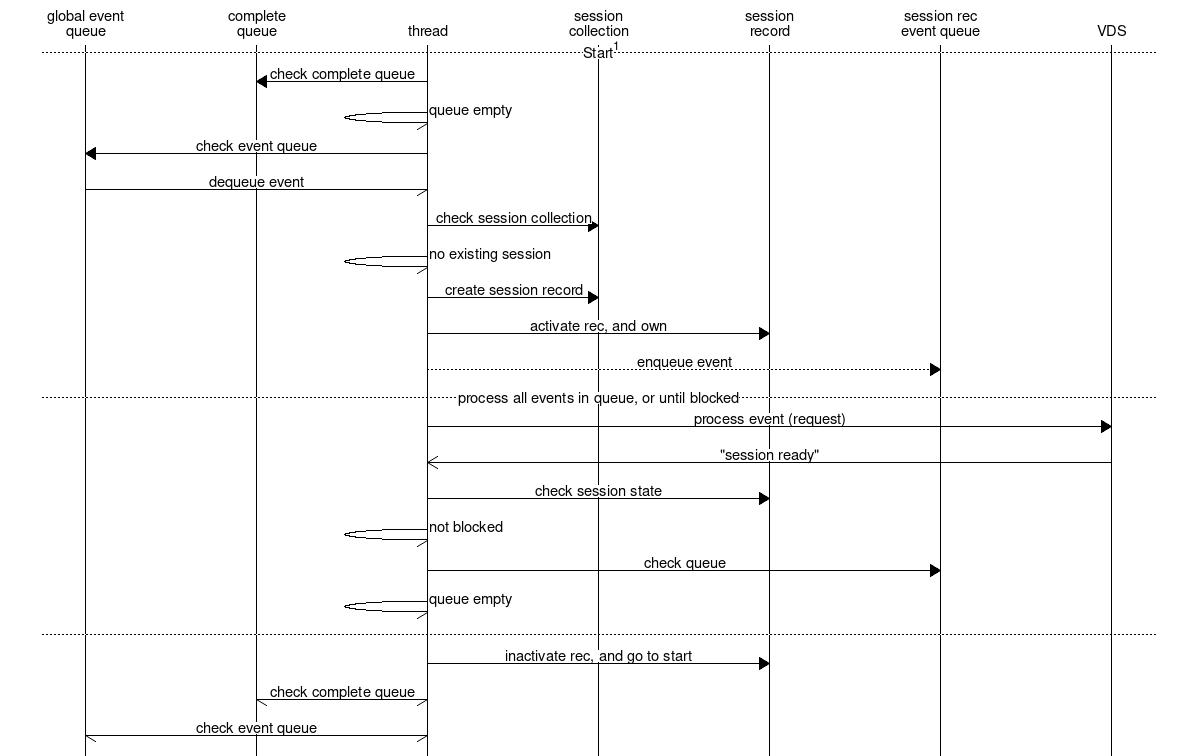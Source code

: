 #
# Else if the global_event_queue not empty, pop from queue
#        If the event belongs to a non-existing session
#                Create session and activate (atomically) to take ownership of session
#                Process this event and any other events that enque in the sid_evt_q.
#                        When no more events, or if an event blocks: inactivate; go back to start        
#                
#        Else If the event belongs to BUSY session
#                enqueue event in the session's; go back to start
#
#        Else if it belongs to an inactive session
#                Activate and process this event and any other events enqueued in the per-session sid_evt_q.
#
#                       When no more events, or if an event blocks: inactivate; go back to start
#
#
# Else go back to Start.


msc {
    hscale=2;

    e [label="global event\nqueue"],
    c [label="complete\nqueue"],
    th [label="thread"],
    sc [label="session\ncollection"],
    sr [label="session\nrecord"],
    se [label="session rec\nevent queue"],
    v [label="VDS"];

    --- [label="Start", ID="1"];
    th => c [label="check complete queue"];
    th -> th [label="queue empty"];
    th => e [label="check event queue"];
    e -> th [label="dequeue event"];
    th => sc [label="check session collection"];
    th -> th [label="no existing session"];
    th => sc [label="create session record"];
    th => sr [label="activate rec, and own"];
    th >> se [label="enqueue event"];
    --- [label="process all events in queue, or until blocked"];
    th => v [label="process event (request)"];
    v =>> th [label="\"session ready\""];
    th => sr [label="check session state"];
    th -> th [label="not blocked"];
    th => se [label="check queue"];
    th -> th [label="queue empty"];
    ---;
    th => sr [label="inactivate rec, and go to start"];
    c <-> th [label="check complete queue"];
    e <-> th [label="check event queue"];
}
